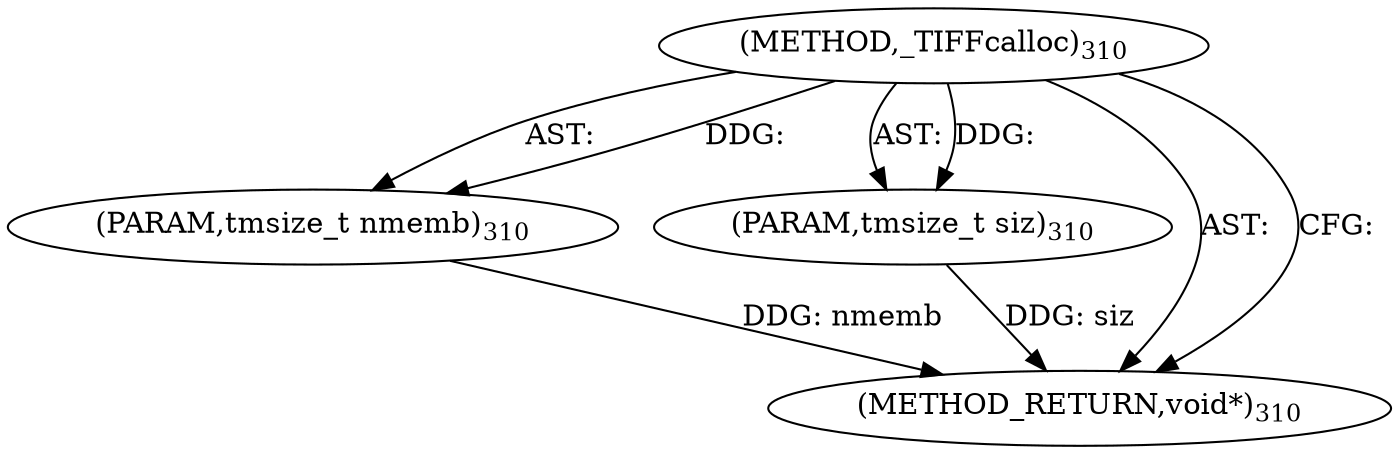 digraph "_TIFFcalloc" {  
"8374" [label = <(METHOD,_TIFFcalloc)<SUB>310</SUB>> ]
"8375" [label = <(PARAM,tmsize_t nmemb)<SUB>310</SUB>> ]
"8376" [label = <(PARAM,tmsize_t siz)<SUB>310</SUB>> ]
"8377" [label = <(METHOD_RETURN,void*)<SUB>310</SUB>> ]
  "8374" -> "8375"  [ label = "AST: "] 
  "8374" -> "8376"  [ label = "AST: "] 
  "8374" -> "8377"  [ label = "AST: "] 
  "8374" -> "8377"  [ label = "CFG: "] 
  "8375" -> "8377"  [ label = "DDG: nmemb"] 
  "8376" -> "8377"  [ label = "DDG: siz"] 
  "8374" -> "8375"  [ label = "DDG: "] 
  "8374" -> "8376"  [ label = "DDG: "] 
}
